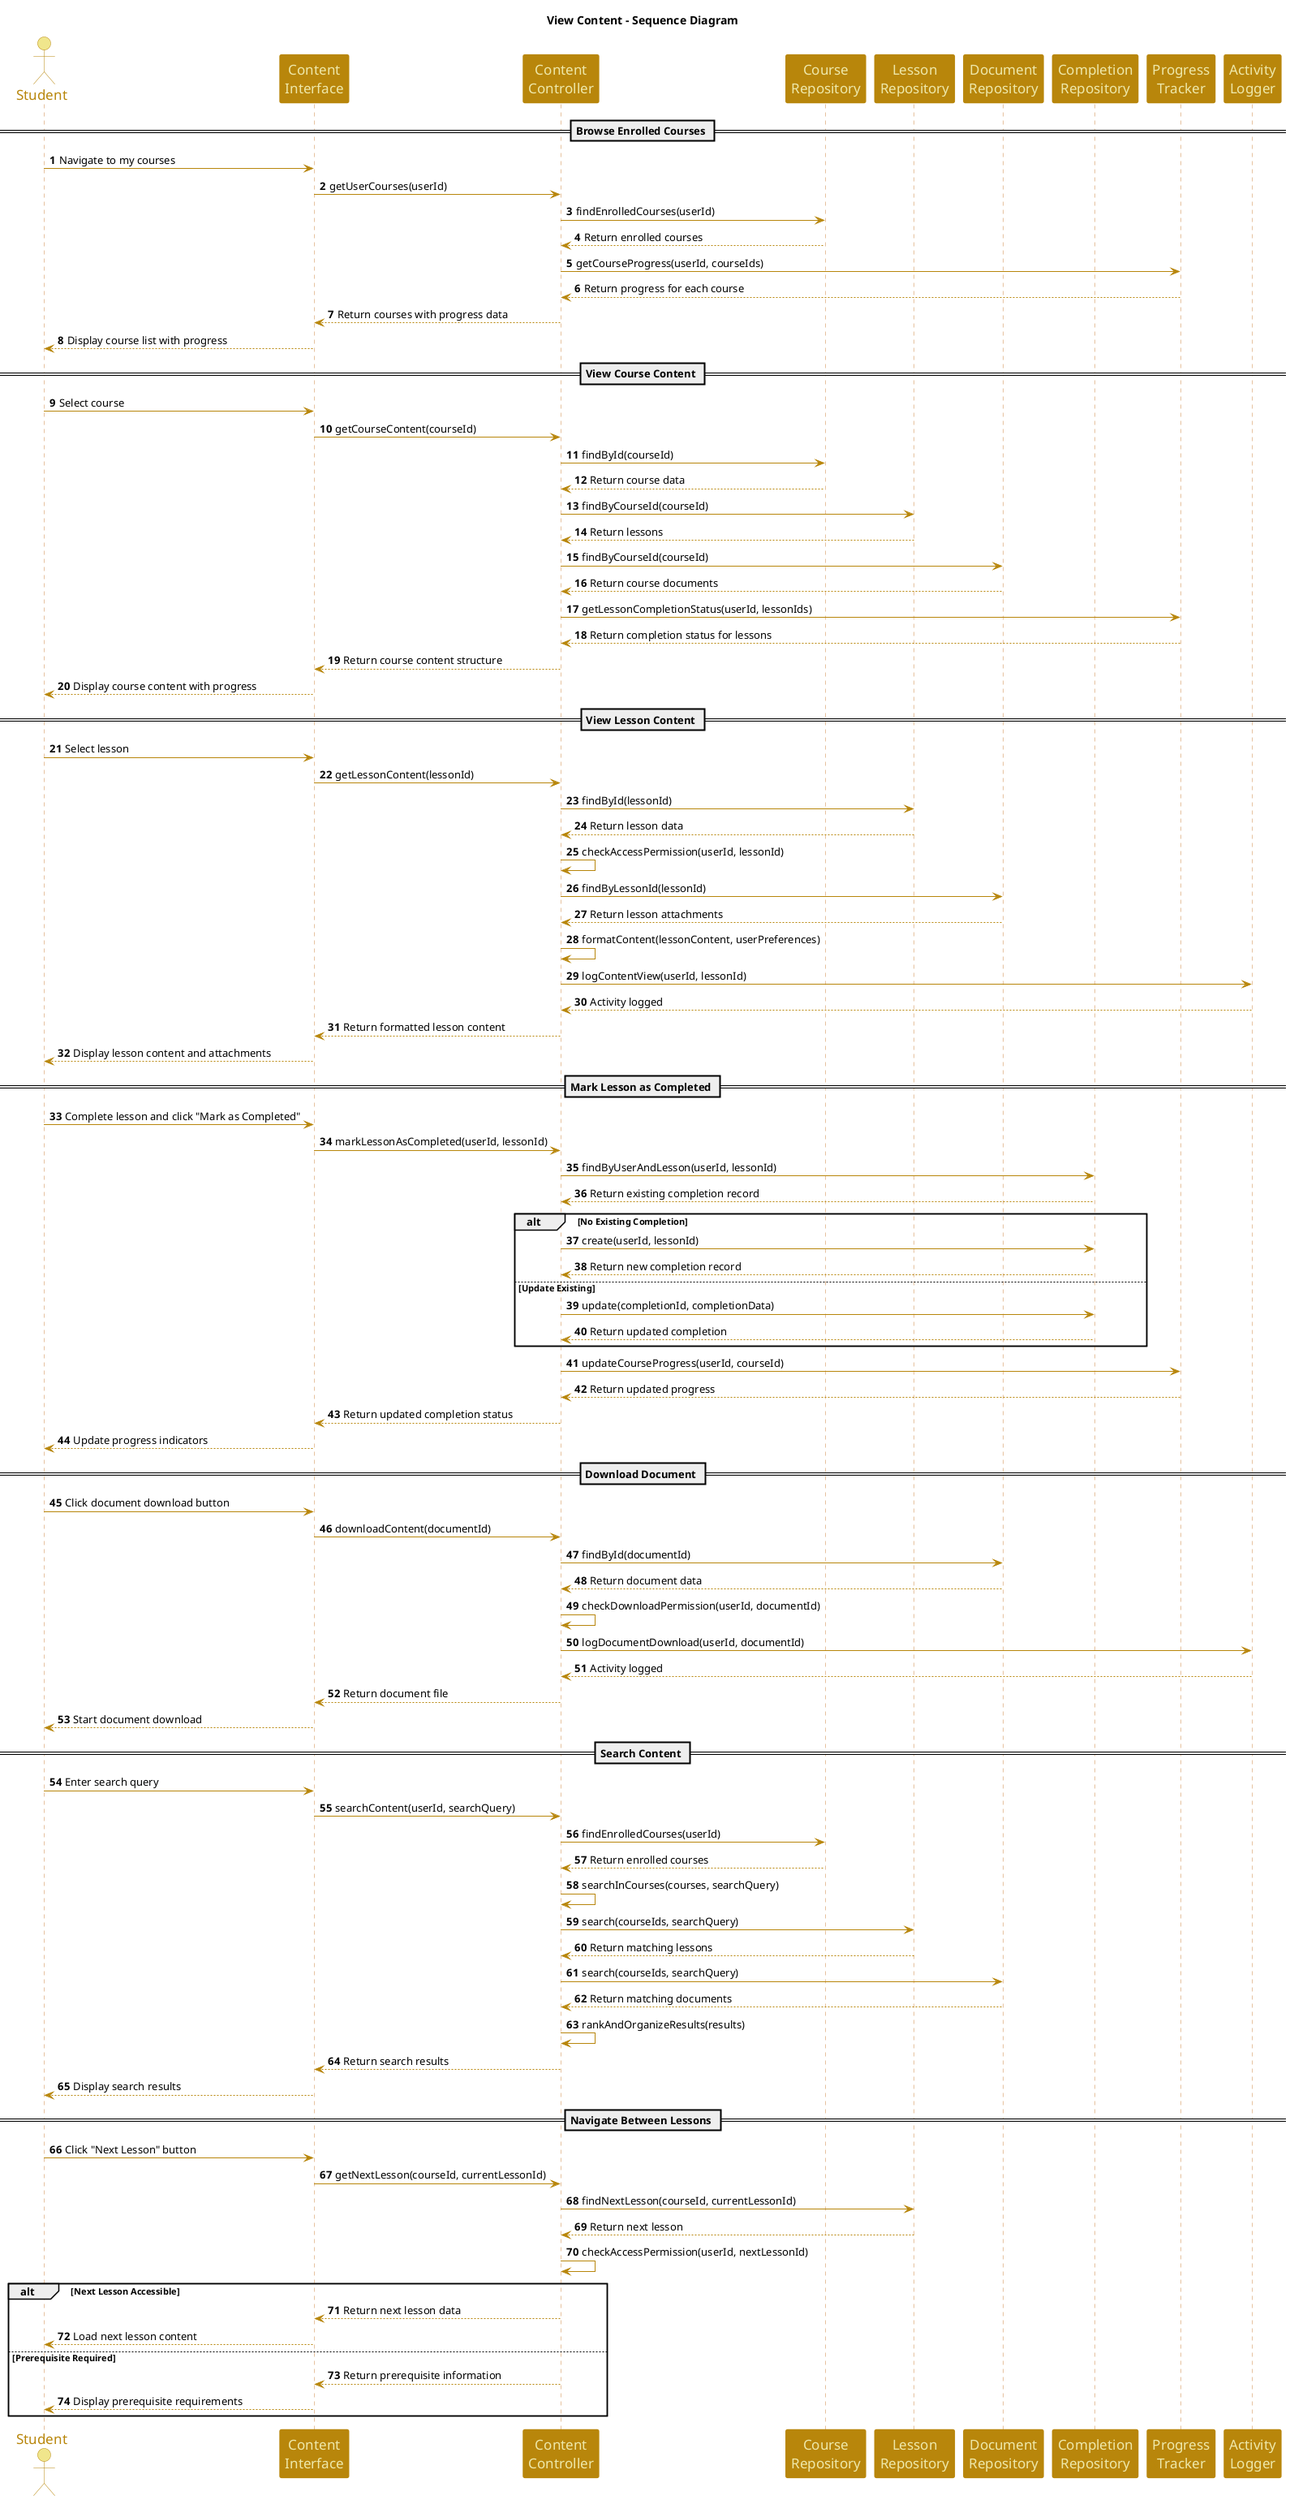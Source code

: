 @startuml
title View Content - Sequence Diagram

skinparam sequence {
  ArrowColor DarkGoldenRod
  ActorBorderColor DarkGoldenRod
  LifeLineBorderColor Peru
  LifeLineBackgroundColor PaleGoldenRod
  
  ParticipantBorderColor DarkGoldenRod
  ParticipantBackgroundColor DarkGoldenRod
  ParticipantFontName Impact
  ParticipantFontSize 17
  ParticipantFontColor PaleGoldenRod
  
  ActorBackgroundColor Khaki
  ActorFontColor DarkGoldenRod
  ActorFontSize 17
  ActorFontName Aapex
}

actor "Student" as student
participant "Content\nInterface" as ui
participant "Content\nController" as controller
participant "Course\nRepository" as courseRepo
participant "Lesson\nRepository" as lessonRepo
participant "Document\nRepository" as docRepo
participant "Completion\nRepository" as compRepo
participant "Progress\nTracker" as progress
participant "Activity\nLogger" as logger

autonumber

== Browse Enrolled Courses ==

student -> ui: Navigate to my courses
ui -> controller: getUserCourses(userId)
controller -> courseRepo: findEnrolledCourses(userId)
courseRepo --> controller: Return enrolled courses
controller -> progress: getCourseProgress(userId, courseIds)
progress --> controller: Return progress for each course
controller --> ui: Return courses with progress data
ui --> student: Display course list with progress

== View Course Content ==

student -> ui: Select course
ui -> controller: getCourseContent(courseId)
controller -> courseRepo: findById(courseId)
courseRepo --> controller: Return course data
controller -> lessonRepo: findByCourseId(courseId)
lessonRepo --> controller: Return lessons
controller -> docRepo: findByCourseId(courseId)
docRepo --> controller: Return course documents
controller -> progress: getLessonCompletionStatus(userId, lessonIds)
progress --> controller: Return completion status for lessons
controller --> ui: Return course content structure
ui --> student: Display course content with progress

== View Lesson Content ==

student -> ui: Select lesson
ui -> controller: getLessonContent(lessonId)
controller -> lessonRepo: findById(lessonId)
lessonRepo --> controller: Return lesson data
controller -> controller: checkAccessPermission(userId, lessonId)
controller -> docRepo: findByLessonId(lessonId)
docRepo --> controller: Return lesson attachments
controller -> controller: formatContent(lessonContent, userPreferences)
controller -> logger: logContentView(userId, lessonId)
logger --> controller: Activity logged
controller --> ui: Return formatted lesson content
ui --> student: Display lesson content and attachments

== Mark Lesson as Completed ==

student -> ui: Complete lesson and click "Mark as Completed"
ui -> controller: markLessonAsCompleted(userId, lessonId)
controller -> compRepo: findByUserAndLesson(userId, lessonId)
compRepo --> controller: Return existing completion record

alt No Existing Completion
    controller -> compRepo: create(userId, lessonId)
    compRepo --> controller: Return new completion record
else Update Existing
    controller -> compRepo: update(completionId, completionData)
    compRepo --> controller: Return updated completion
end

controller -> progress: updateCourseProgress(userId, courseId)
progress --> controller: Return updated progress
controller --> ui: Return updated completion status
ui --> student: Update progress indicators

== Download Document ==

student -> ui: Click document download button
ui -> controller: downloadContent(documentId)
controller -> docRepo: findById(documentId)
docRepo --> controller: Return document data
controller -> controller: checkDownloadPermission(userId, documentId)
controller -> logger: logDocumentDownload(userId, documentId)
logger --> controller: Activity logged
controller --> ui: Return document file
ui --> student: Start document download

== Search Content ==

student -> ui: Enter search query
ui -> controller: searchContent(userId, searchQuery)
controller -> courseRepo: findEnrolledCourses(userId)
courseRepo --> controller: Return enrolled courses
controller -> controller: searchInCourses(courses, searchQuery)
controller -> lessonRepo: search(courseIds, searchQuery)
lessonRepo --> controller: Return matching lessons
controller -> docRepo: search(courseIds, searchQuery)
docRepo --> controller: Return matching documents
controller -> controller: rankAndOrganizeResults(results)
controller --> ui: Return search results
ui --> student: Display search results

== Navigate Between Lessons ==

student -> ui: Click "Next Lesson" button
ui -> controller: getNextLesson(courseId, currentLessonId)
controller -> lessonRepo: findNextLesson(courseId, currentLessonId)
lessonRepo --> controller: Return next lesson
controller -> controller: checkAccessPermission(userId, nextLessonId)

alt Next Lesson Accessible
    controller --> ui: Return next lesson data
    ui --> student: Load next lesson content
else Prerequisite Required
    controller --> ui: Return prerequisite information
    ui --> student: Display prerequisite requirements
end

@enduml 
